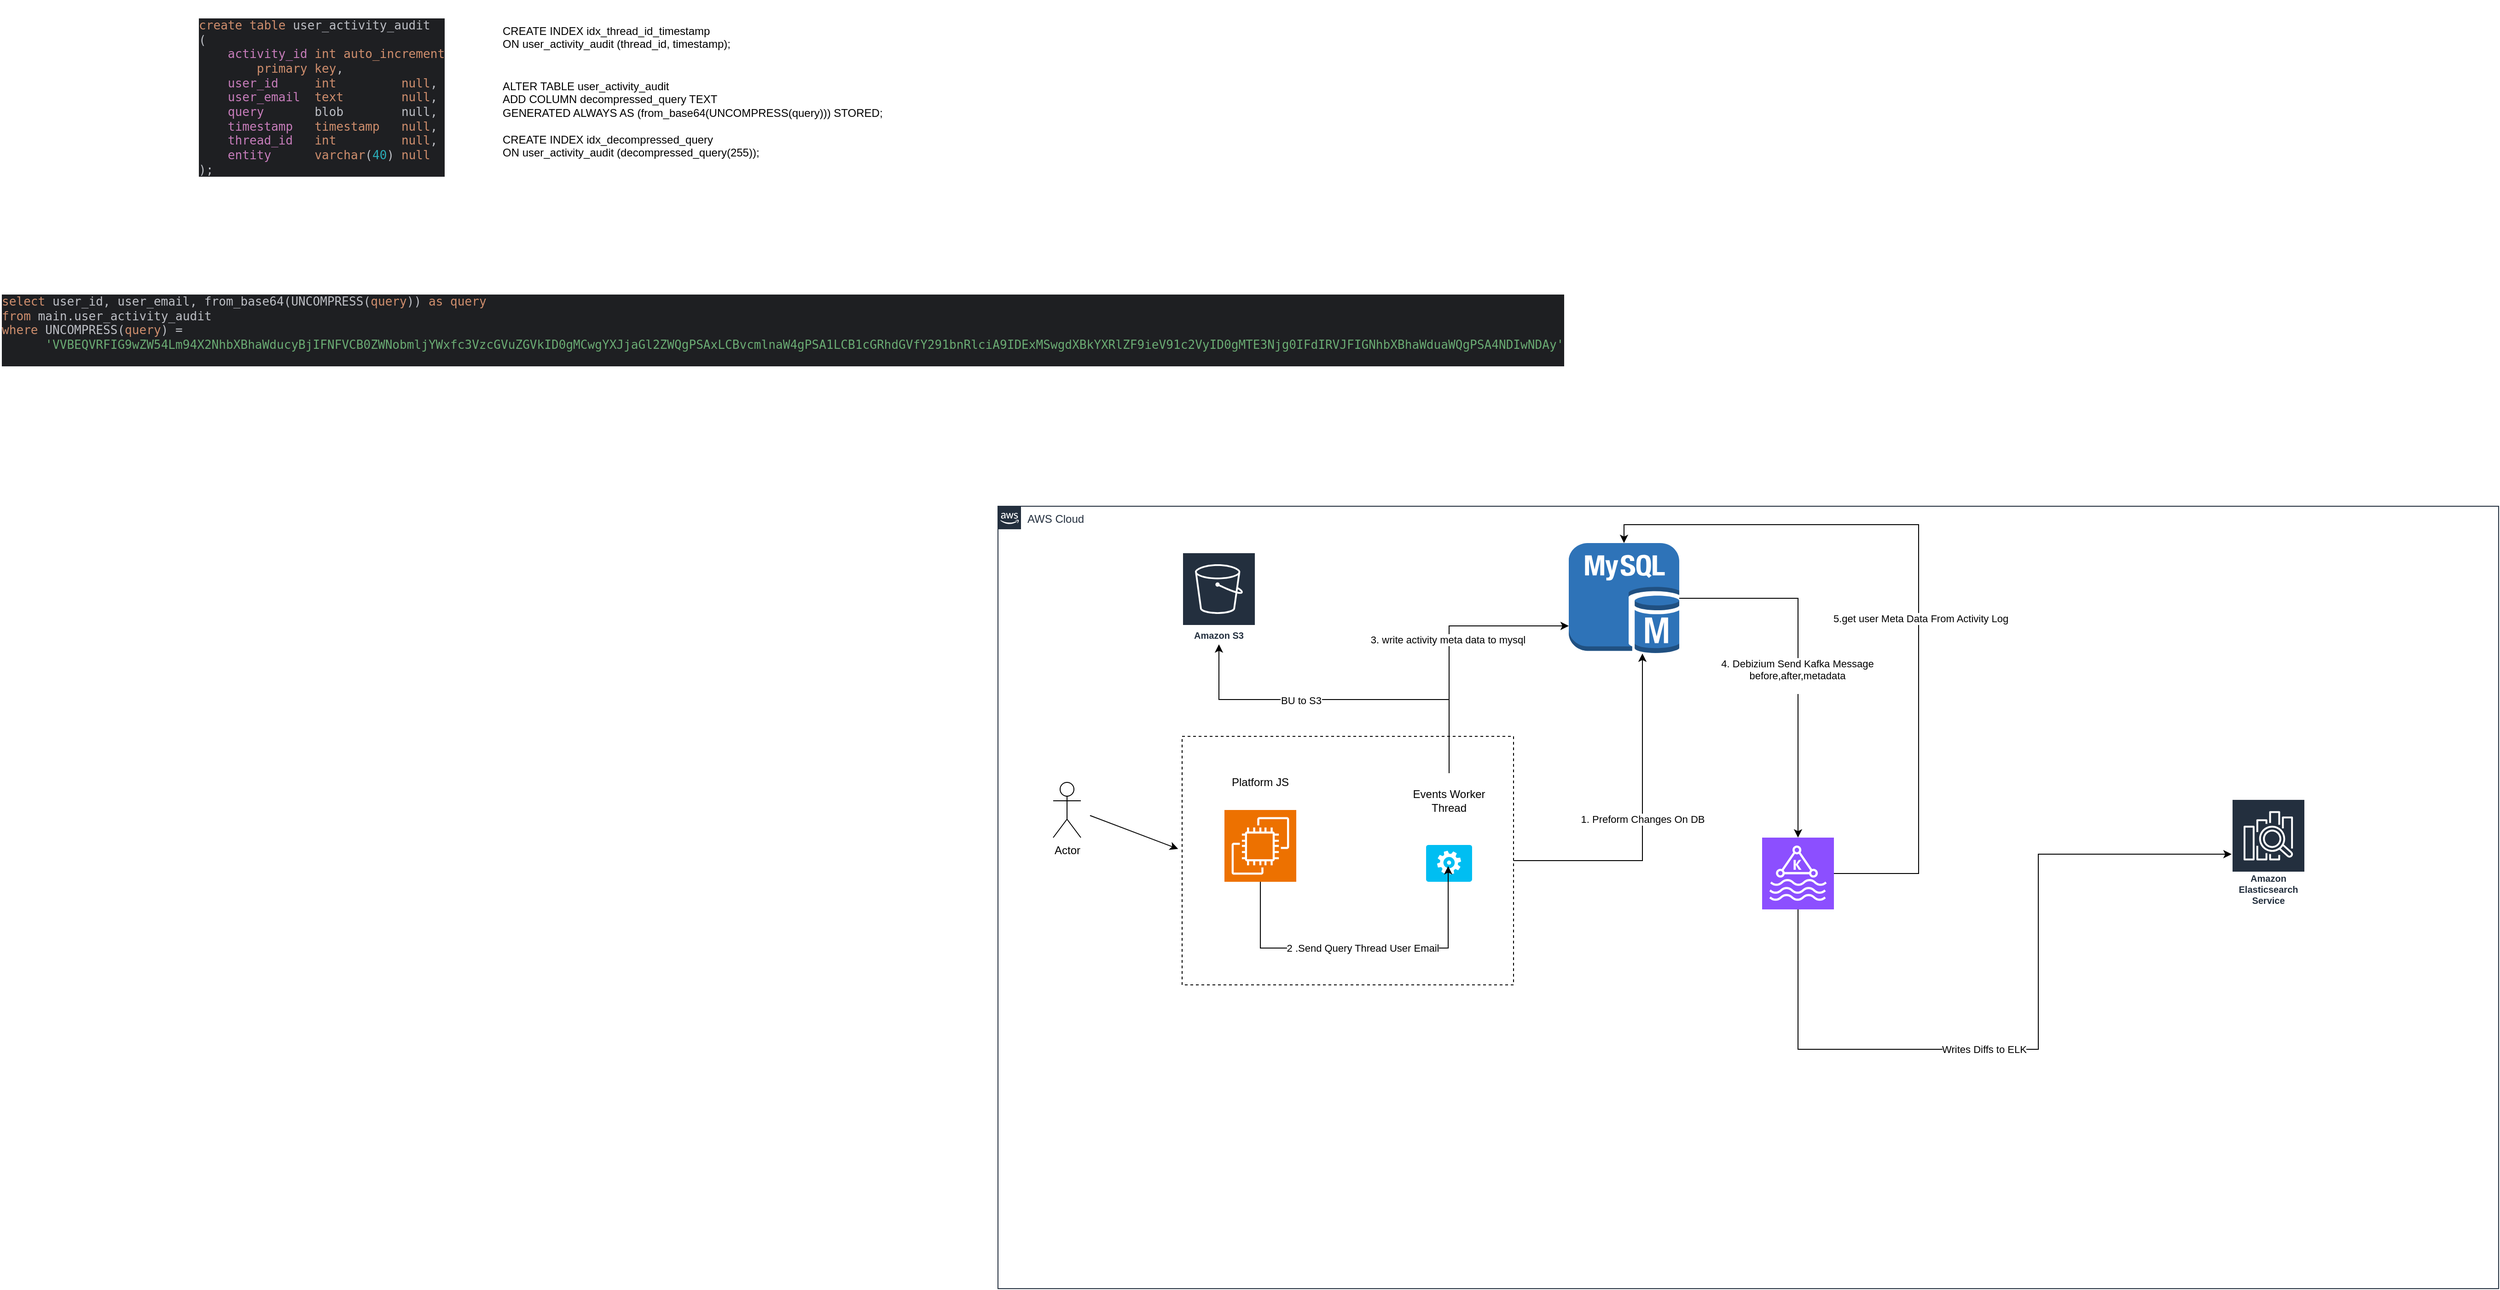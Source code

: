 <mxfile version="24.8.3">
  <diagram id="Ht1M8jgEwFfnCIfOTk4-" name="Page-1">
    <mxGraphModel dx="1650" dy="1097" grid="1" gridSize="10" guides="1" tooltips="1" connect="1" arrows="1" fold="1" page="1" pageScale="1" pageWidth="1169" pageHeight="827" math="0" shadow="0">
      <root>
        <mxCell id="0" />
        <mxCell id="1" parent="0" />
        <mxCell id="UEzPUAAOIrF-is8g5C7q-74" value="AWS Cloud" style="points=[[0,0],[0.25,0],[0.5,0],[0.75,0],[1,0],[1,0.25],[1,0.5],[1,0.75],[1,1],[0.75,1],[0.5,1],[0.25,1],[0,1],[0,0.75],[0,0.5],[0,0.25]];outlineConnect=0;gradientColor=none;html=1;whiteSpace=wrap;fontSize=12;fontStyle=0;shape=mxgraph.aws4.group;grIcon=mxgraph.aws4.group_aws_cloud_alt;strokeColor=#232F3E;fillColor=none;verticalAlign=top;align=left;spacingLeft=30;fontColor=#232F3E;dashed=0;labelBackgroundColor=#ffffff;container=1;pointerEvents=0;collapsible=0;recursiveResize=0;" parent="1" vertex="1">
          <mxGeometry x="-60" y="-130" width="1630" height="850" as="geometry" />
        </mxCell>
        <mxCell id="UEzPUAAOIrF-is8g5C7q-107" value="" style="rounded=0;whiteSpace=wrap;html=1;labelBackgroundColor=none;fillColor=none;dashed=1;container=1;pointerEvents=0;collapsible=0;recursiveResize=0;" parent="UEzPUAAOIrF-is8g5C7q-74" vertex="1">
          <mxGeometry x="200" y="250" width="360" height="270" as="geometry" />
        </mxCell>
        <mxCell id="aNSp-p1snahTfn3lftQD-1" value="" style="sketch=0;points=[[0,0,0],[0.25,0,0],[0.5,0,0],[0.75,0,0],[1,0,0],[0,1,0],[0.25,1,0],[0.5,1,0],[0.75,1,0],[1,1,0],[0,0.25,0],[0,0.5,0],[0,0.75,0],[1,0.25,0],[1,0.5,0],[1,0.75,0]];outlineConnect=0;fontColor=#232F3E;fillColor=#ED7100;strokeColor=#ffffff;dashed=0;verticalLabelPosition=bottom;verticalAlign=top;align=center;html=1;fontSize=12;fontStyle=0;aspect=fixed;shape=mxgraph.aws4.resourceIcon;resIcon=mxgraph.aws4.ec2;" vertex="1" parent="UEzPUAAOIrF-is8g5C7q-107">
          <mxGeometry x="46" y="80" width="78" height="78" as="geometry" />
        </mxCell>
        <mxCell id="aNSp-p1snahTfn3lftQD-3" value="Platform JS" style="whiteSpace=wrap;html=1;strokeColor=none;" vertex="1" parent="UEzPUAAOIrF-is8g5C7q-107">
          <mxGeometry x="25" y="20" width="120" height="60" as="geometry" />
        </mxCell>
        <mxCell id="aNSp-p1snahTfn3lftQD-14" value="" style="verticalLabelPosition=bottom;html=1;verticalAlign=top;align=center;strokeColor=none;fillColor=#00BEF2;shape=mxgraph.azure.worker_role;" vertex="1" parent="UEzPUAAOIrF-is8g5C7q-107">
          <mxGeometry x="265" y="118" width="50" height="40" as="geometry" />
        </mxCell>
        <mxCell id="aNSp-p1snahTfn3lftQD-15" value="Events Worker Thread" style="whiteSpace=wrap;html=1;strokeColor=none;" vertex="1" parent="UEzPUAAOIrF-is8g5C7q-107">
          <mxGeometry x="230" y="40" width="120" height="60" as="geometry" />
        </mxCell>
        <mxCell id="aNSp-p1snahTfn3lftQD-22" value="2 .Send Query Thread User Email" style="edgeStyle=orthogonalEdgeStyle;rounded=0;orthogonalLoop=1;jettySize=auto;html=1;entryX=0.48;entryY=0.575;entryDx=0;entryDy=0;entryPerimeter=0;" edge="1" parent="UEzPUAAOIrF-is8g5C7q-107" source="aNSp-p1snahTfn3lftQD-1" target="aNSp-p1snahTfn3lftQD-14">
          <mxGeometry relative="1" as="geometry">
            <Array as="points">
              <mxPoint x="85" y="230" />
              <mxPoint x="289" y="230" />
            </Array>
          </mxGeometry>
        </mxCell>
        <mxCell id="aNSp-p1snahTfn3lftQD-28" style="edgeStyle=orthogonalEdgeStyle;rounded=0;orthogonalLoop=1;jettySize=auto;html=1;" edge="1" parent="UEzPUAAOIrF-is8g5C7q-74" source="aNSp-p1snahTfn3lftQD-9" target="aNSp-p1snahTfn3lftQD-25">
          <mxGeometry relative="1" as="geometry" />
        </mxCell>
        <mxCell id="aNSp-p1snahTfn3lftQD-29" value="4. Debizium Send Kafka Message&lt;div&gt;before,after,metadata&lt;/div&gt;&lt;div&gt;&lt;br&gt;&lt;/div&gt;" style="edgeLabel;html=1;align=center;verticalAlign=middle;resizable=0;points=[];" vertex="1" connectable="0" parent="aNSp-p1snahTfn3lftQD-28">
          <mxGeometry x="0.092" y="-1" relative="1" as="geometry">
            <mxPoint as="offset" />
          </mxGeometry>
        </mxCell>
        <mxCell id="aNSp-p1snahTfn3lftQD-9" value="" style="outlineConnect=0;dashed=0;verticalLabelPosition=bottom;verticalAlign=top;align=center;html=1;shape=mxgraph.aws3.mysql_db_instance;fillColor=#2E73B8;gradientColor=none;" vertex="1" parent="UEzPUAAOIrF-is8g5C7q-74">
          <mxGeometry x="620" y="40" width="120" height="120" as="geometry" />
        </mxCell>
        <mxCell id="aNSp-p1snahTfn3lftQD-10" value="Actor" style="shape=umlActor;verticalLabelPosition=bottom;verticalAlign=top;html=1;outlineConnect=0;" vertex="1" parent="UEzPUAAOIrF-is8g5C7q-74">
          <mxGeometry x="60" y="300" width="30" height="60" as="geometry" />
        </mxCell>
        <mxCell id="aNSp-p1snahTfn3lftQD-11" value="" style="endArrow=classic;html=1;rounded=0;entryX=-0.012;entryY=0.453;entryDx=0;entryDy=0;entryPerimeter=0;" edge="1" parent="UEzPUAAOIrF-is8g5C7q-74" target="UEzPUAAOIrF-is8g5C7q-107">
          <mxGeometry width="50" height="50" relative="1" as="geometry">
            <mxPoint x="100" y="336" as="sourcePoint" />
            <mxPoint x="390" y="280" as="targetPoint" />
          </mxGeometry>
        </mxCell>
        <mxCell id="aNSp-p1snahTfn3lftQD-13" value="1. Preform Changes On DB" style="edgeStyle=orthogonalEdgeStyle;rounded=0;orthogonalLoop=1;jettySize=auto;html=1;" edge="1" parent="UEzPUAAOIrF-is8g5C7q-74" source="UEzPUAAOIrF-is8g5C7q-107" target="aNSp-p1snahTfn3lftQD-9">
          <mxGeometry x="0.015" relative="1" as="geometry">
            <Array as="points">
              <mxPoint x="700" y="385" />
            </Array>
            <mxPoint as="offset" />
          </mxGeometry>
        </mxCell>
        <mxCell id="aNSp-p1snahTfn3lftQD-23" value="3. write activity meta data to mysql&amp;nbsp;" style="edgeStyle=orthogonalEdgeStyle;rounded=0;orthogonalLoop=1;jettySize=auto;html=1;" edge="1" parent="UEzPUAAOIrF-is8g5C7q-74" source="aNSp-p1snahTfn3lftQD-15" target="aNSp-p1snahTfn3lftQD-9">
          <mxGeometry relative="1" as="geometry">
            <Array as="points">
              <mxPoint x="490" y="130" />
            </Array>
            <mxPoint as="offset" />
          </mxGeometry>
        </mxCell>
        <mxCell id="aNSp-p1snahTfn3lftQD-35" style="edgeStyle=orthogonalEdgeStyle;rounded=0;orthogonalLoop=1;jettySize=auto;html=1;" edge="1" parent="UEzPUAAOIrF-is8g5C7q-74" source="aNSp-p1snahTfn3lftQD-25" target="aNSp-p1snahTfn3lftQD-34">
          <mxGeometry relative="1" as="geometry">
            <Array as="points">
              <mxPoint x="869" y="590" />
              <mxPoint x="1130" y="590" />
              <mxPoint x="1130" y="378" />
            </Array>
          </mxGeometry>
        </mxCell>
        <mxCell id="aNSp-p1snahTfn3lftQD-36" value="Writes Diffs to ELK" style="edgeLabel;html=1;align=center;verticalAlign=middle;resizable=0;points=[];" vertex="1" connectable="0" parent="aNSp-p1snahTfn3lftQD-35">
          <mxGeometry x="-0.152" relative="1" as="geometry">
            <mxPoint as="offset" />
          </mxGeometry>
        </mxCell>
        <mxCell id="aNSp-p1snahTfn3lftQD-25" value="" style="sketch=0;points=[[0,0,0],[0.25,0,0],[0.5,0,0],[0.75,0,0],[1,0,0],[0,1,0],[0.25,1,0],[0.5,1,0],[0.75,1,0],[1,1,0],[0,0.25,0],[0,0.5,0],[0,0.75,0],[1,0.25,0],[1,0.5,0],[1,0.75,0]];outlineConnect=0;fontColor=#232F3E;fillColor=#8C4FFF;strokeColor=#ffffff;dashed=0;verticalLabelPosition=bottom;verticalAlign=top;align=center;html=1;fontSize=12;fontStyle=0;aspect=fixed;shape=mxgraph.aws4.resourceIcon;resIcon=mxgraph.aws4.managed_streaming_for_kafka;" vertex="1" parent="UEzPUAAOIrF-is8g5C7q-74">
          <mxGeometry x="830" y="360" width="78" height="78" as="geometry" />
        </mxCell>
        <mxCell id="aNSp-p1snahTfn3lftQD-32" style="edgeStyle=orthogonalEdgeStyle;rounded=0;orthogonalLoop=1;jettySize=auto;html=1;entryX=0.5;entryY=0;entryDx=0;entryDy=0;entryPerimeter=0;" edge="1" parent="UEzPUAAOIrF-is8g5C7q-74" source="aNSp-p1snahTfn3lftQD-25" target="aNSp-p1snahTfn3lftQD-9">
          <mxGeometry relative="1" as="geometry">
            <Array as="points">
              <mxPoint x="1000" y="399" />
              <mxPoint x="1000" y="20" />
              <mxPoint x="680" y="20" />
            </Array>
          </mxGeometry>
        </mxCell>
        <mxCell id="aNSp-p1snahTfn3lftQD-33" value="5.get user Meta Data From Activity Log" style="edgeLabel;html=1;align=center;verticalAlign=middle;resizable=0;points=[];" vertex="1" connectable="0" parent="aNSp-p1snahTfn3lftQD-32">
          <mxGeometry x="-0.09" y="-2" relative="1" as="geometry">
            <mxPoint as="offset" />
          </mxGeometry>
        </mxCell>
        <mxCell id="aNSp-p1snahTfn3lftQD-34" value="Amazon Elasticsearch Service" style="sketch=0;outlineConnect=0;fontColor=#232F3E;gradientColor=none;strokeColor=#ffffff;fillColor=#232F3E;dashed=0;verticalLabelPosition=middle;verticalAlign=bottom;align=center;html=1;whiteSpace=wrap;fontSize=10;fontStyle=1;spacing=3;shape=mxgraph.aws4.productIcon;prIcon=mxgraph.aws4.elasticsearch_service;" vertex="1" parent="UEzPUAAOIrF-is8g5C7q-74">
          <mxGeometry x="1340" y="318" width="80" height="120" as="geometry" />
        </mxCell>
        <mxCell id="aNSp-p1snahTfn3lftQD-38" value="Amazon S3" style="sketch=0;outlineConnect=0;fontColor=#232F3E;gradientColor=none;strokeColor=#ffffff;fillColor=#232F3E;dashed=0;verticalLabelPosition=middle;verticalAlign=bottom;align=center;html=1;whiteSpace=wrap;fontSize=10;fontStyle=1;spacing=3;shape=mxgraph.aws4.productIcon;prIcon=mxgraph.aws4.s3;" vertex="1" parent="UEzPUAAOIrF-is8g5C7q-74">
          <mxGeometry x="200" y="50" width="80" height="100" as="geometry" />
        </mxCell>
        <mxCell id="aNSp-p1snahTfn3lftQD-39" style="edgeStyle=orthogonalEdgeStyle;rounded=0;orthogonalLoop=1;jettySize=auto;html=1;" edge="1" parent="UEzPUAAOIrF-is8g5C7q-74" source="aNSp-p1snahTfn3lftQD-15" target="aNSp-p1snahTfn3lftQD-38">
          <mxGeometry relative="1" as="geometry">
            <Array as="points">
              <mxPoint x="490" y="210" />
              <mxPoint x="240" y="210" />
            </Array>
          </mxGeometry>
        </mxCell>
        <mxCell id="aNSp-p1snahTfn3lftQD-41" value="BU to S3" style="edgeLabel;html=1;align=center;verticalAlign=middle;resizable=0;points=[];" vertex="1" connectable="0" parent="aNSp-p1snahTfn3lftQD-39">
          <mxGeometry x="0.236" y="1" relative="1" as="geometry">
            <mxPoint as="offset" />
          </mxGeometry>
        </mxCell>
        <mxCell id="aNSp-p1snahTfn3lftQD-55" value="&lt;div style=&quot;background-color:#1e1f22;color:#bcbec4&quot;&gt;&lt;pre style=&quot;font-family:&#39;JetBrains Mono&#39;,monospace;font-size:9.8pt;&quot;&gt;&lt;span style=&quot;color:#cf8e6d;&quot;&gt;create table &lt;/span&gt;user_activity_audit&lt;br&gt;(&lt;br&gt;    &lt;span style=&quot;color:#c77dbb;&quot;&gt;activity_id &lt;/span&gt;&lt;span style=&quot;color:#cf8e6d;&quot;&gt;int auto_increment&lt;br&gt;&lt;/span&gt;&lt;span style=&quot;color:#cf8e6d;&quot;&gt;        primary key&lt;/span&gt;,&lt;br&gt;    &lt;span style=&quot;color:#c77dbb;&quot;&gt;user_id     &lt;/span&gt;&lt;span style=&quot;color:#cf8e6d;&quot;&gt;int         null&lt;/span&gt;,&lt;br&gt;    &lt;span style=&quot;color:#c77dbb;&quot;&gt;user_email  &lt;/span&gt;&lt;span style=&quot;color:#cf8e6d;&quot;&gt;text        null&lt;/span&gt;,&lt;br&gt;    &lt;span style=&quot;color:#c77dbb;&quot;&gt;query       &lt;/span&gt;blob        null&lt;span style=&quot;font-size: 9.8pt; white-space: normal;&quot;&gt;,&lt;/span&gt;&lt;br&gt;    &lt;span style=&quot;color:#c77dbb;&quot;&gt;timestamp   &lt;/span&gt;&lt;span style=&quot;color:#cf8e6d;&quot;&gt;timestamp   null&lt;/span&gt;,&lt;br&gt;    &lt;span style=&quot;color:#c77dbb;&quot;&gt;thread_id   &lt;/span&gt;&lt;span style=&quot;color:#cf8e6d;&quot;&gt;int         null&lt;/span&gt;,&lt;br&gt;    &lt;span style=&quot;color:#c77dbb;&quot;&gt;entity      &lt;/span&gt;&lt;span style=&quot;color:#cf8e6d;&quot;&gt;varchar&lt;/span&gt;(&lt;span style=&quot;color:#2aacb8;&quot;&gt;40&lt;/span&gt;) &lt;span style=&quot;color:#cf8e6d;&quot;&gt;null&lt;br&gt;&lt;/span&gt;);&lt;/pre&gt;&lt;/div&gt;" style="text;whiteSpace=wrap;html=1;" vertex="1" parent="1">
          <mxGeometry x="-930" y="-680" width="690" height="250" as="geometry" />
        </mxCell>
        <mxCell id="aNSp-p1snahTfn3lftQD-56" value="&lt;span class=&quot;hljs-keyword&quot;&gt;CREATE&lt;/span&gt; INDEX idx_thread_id_timestamp&#xa;&lt;span class=&quot;hljs-keyword&quot;&gt;ON&lt;/span&gt; user_activity_audit (thread_id, &lt;span class=&quot;hljs-type&quot;&gt;timestamp&lt;/span&gt;);" style="text;whiteSpace=wrap;html=1;" vertex="1" parent="1">
          <mxGeometry x="-600" y="-660" width="280" height="50" as="geometry" />
        </mxCell>
        <mxCell id="aNSp-p1snahTfn3lftQD-57" value="&lt;span class=&quot;hljs-keyword&quot;&gt;ALTER&lt;/span&gt; &lt;span class=&quot;hljs-keyword&quot;&gt;TABLE&lt;/span&gt; user_activity_audit&#xa;&lt;span class=&quot;hljs-keyword&quot;&gt;ADD&lt;/span&gt; &lt;span class=&quot;hljs-keyword&quot;&gt;COLUMN&lt;/span&gt; decompressed_query TEXT&#xa;GENERATED ALWAYS &lt;span class=&quot;hljs-keyword&quot;&gt;AS&lt;/span&gt; (from_base64(UNCOMPRESS(query))) STORED;&#xa;&#xa;&lt;span class=&quot;hljs-keyword&quot;&gt;CREATE&lt;/span&gt; INDEX idx_decompressed_query&#xa;&lt;span class=&quot;hljs-keyword&quot;&gt;ON&lt;/span&gt; user_activity_audit (decompressed_query(&lt;span class=&quot;hljs-number&quot;&gt;255&lt;/span&gt;));" style="text;whiteSpace=wrap;html=1;" vertex="1" parent="1">
          <mxGeometry x="-600" y="-600" width="450" height="110" as="geometry" />
        </mxCell>
        <mxCell id="aNSp-p1snahTfn3lftQD-58" value="&lt;div style=&quot;background-color:#1e1f22;color:#bcbec4&quot;&gt;&lt;pre style=&quot;font-family:&#39;JetBrains Mono&#39;,monospace;font-size:9.8pt;&quot;&gt;&lt;span style=&quot;color:#cf8e6d;&quot;&gt;select &lt;/span&gt;user_id, user_email, from_base64(UNCOMPRESS(&lt;span style=&quot;color:#cf8e6d;&quot;&gt;query&lt;/span&gt;)) &lt;span style=&quot;color:#cf8e6d;&quot;&gt;as query&lt;br&gt;&lt;/span&gt;&lt;span style=&quot;color:#cf8e6d;&quot;&gt;from &lt;/span&gt;main.user_activity_audit&lt;br&gt;&lt;span style=&quot;color:#cf8e6d;&quot;&gt;where &lt;/span&gt;UNCOMPRESS(&lt;span style=&quot;color:#cf8e6d;&quot;&gt;query&lt;/span&gt;) =&lt;br&gt;      &lt;span style=&quot;color:#6aab73;&quot;&gt;&#39;VVBEQVRFIG9wZW54Lm94X2NhbXBhaWducyBjIFNFVCB0ZWNobmljYWxfc3VzcGVuZGVkID0gMCwgYXJjaGl2ZWQgPSAxLCBvcmlnaW4gPSA1LCB1cGRhdGVfY291bnRlciA9IDExMSwgdXBkYXRlZF9ieV91c2VyID0gMTE3Njg0IFdIRVJFIGNhbXBhaWduaWQgPSA4NDIwNDAy&#39;&lt;br&gt;&lt;/span&gt;&lt;span style=&quot;color:#6aab73;&quot;&gt;&lt;br&gt;&lt;/span&gt;&lt;/pre&gt;&lt;/div&gt;" style="text;whiteSpace=wrap;html=1;" vertex="1" parent="1">
          <mxGeometry x="-1144" y="-380" width="560" height="130" as="geometry" />
        </mxCell>
      </root>
    </mxGraphModel>
  </diagram>
</mxfile>
